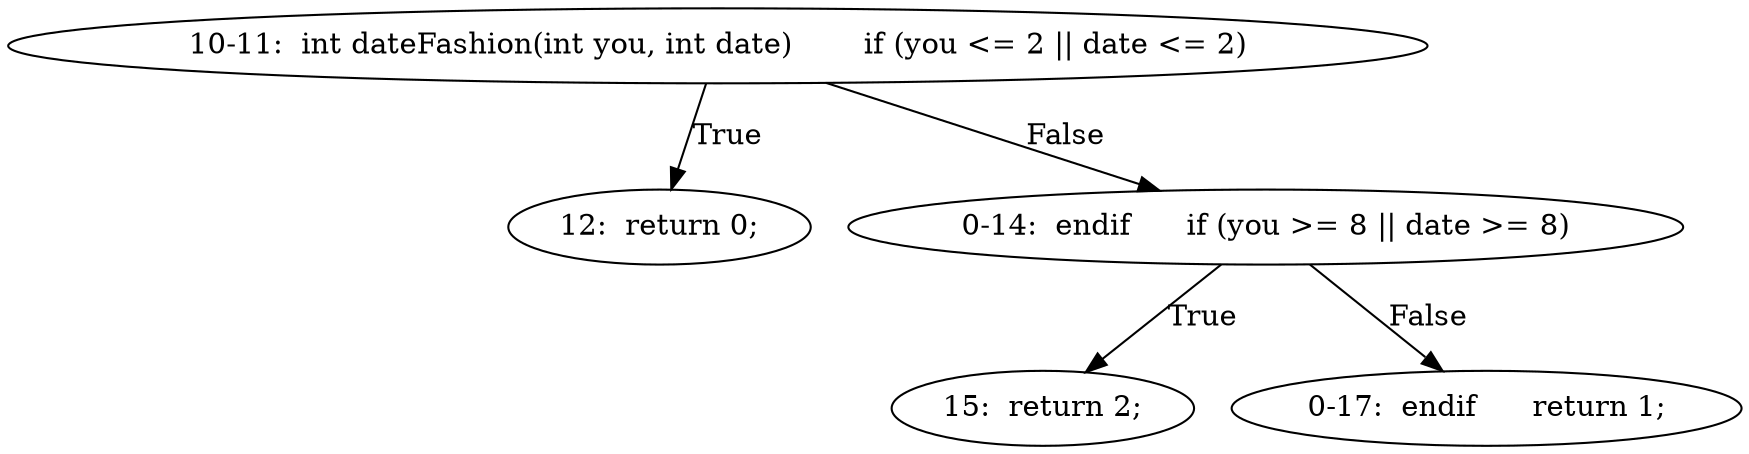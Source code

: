 digraph result_test { 
// graph-vertices
  a1  [label="10-11:  int dateFashion(int you, int date)	if (you <= 2 || date <= 2)"]; 
  2  [label="12:  return 0;"]; 
  a2  [label="0-14:  endif	if (you >= 8 || date >= 8)"]; 
  5  [label="15:  return 2;"]; 
  a3  [label="0-17:  endif	return 1;"]; 
// graph-edges
  a1 -> 2  [label="True"]; 
  a1 -> a2  [label="False"]; 
  a2 -> 5  [label="True"]; 
  a2 -> a3  [label="False"]; 
}